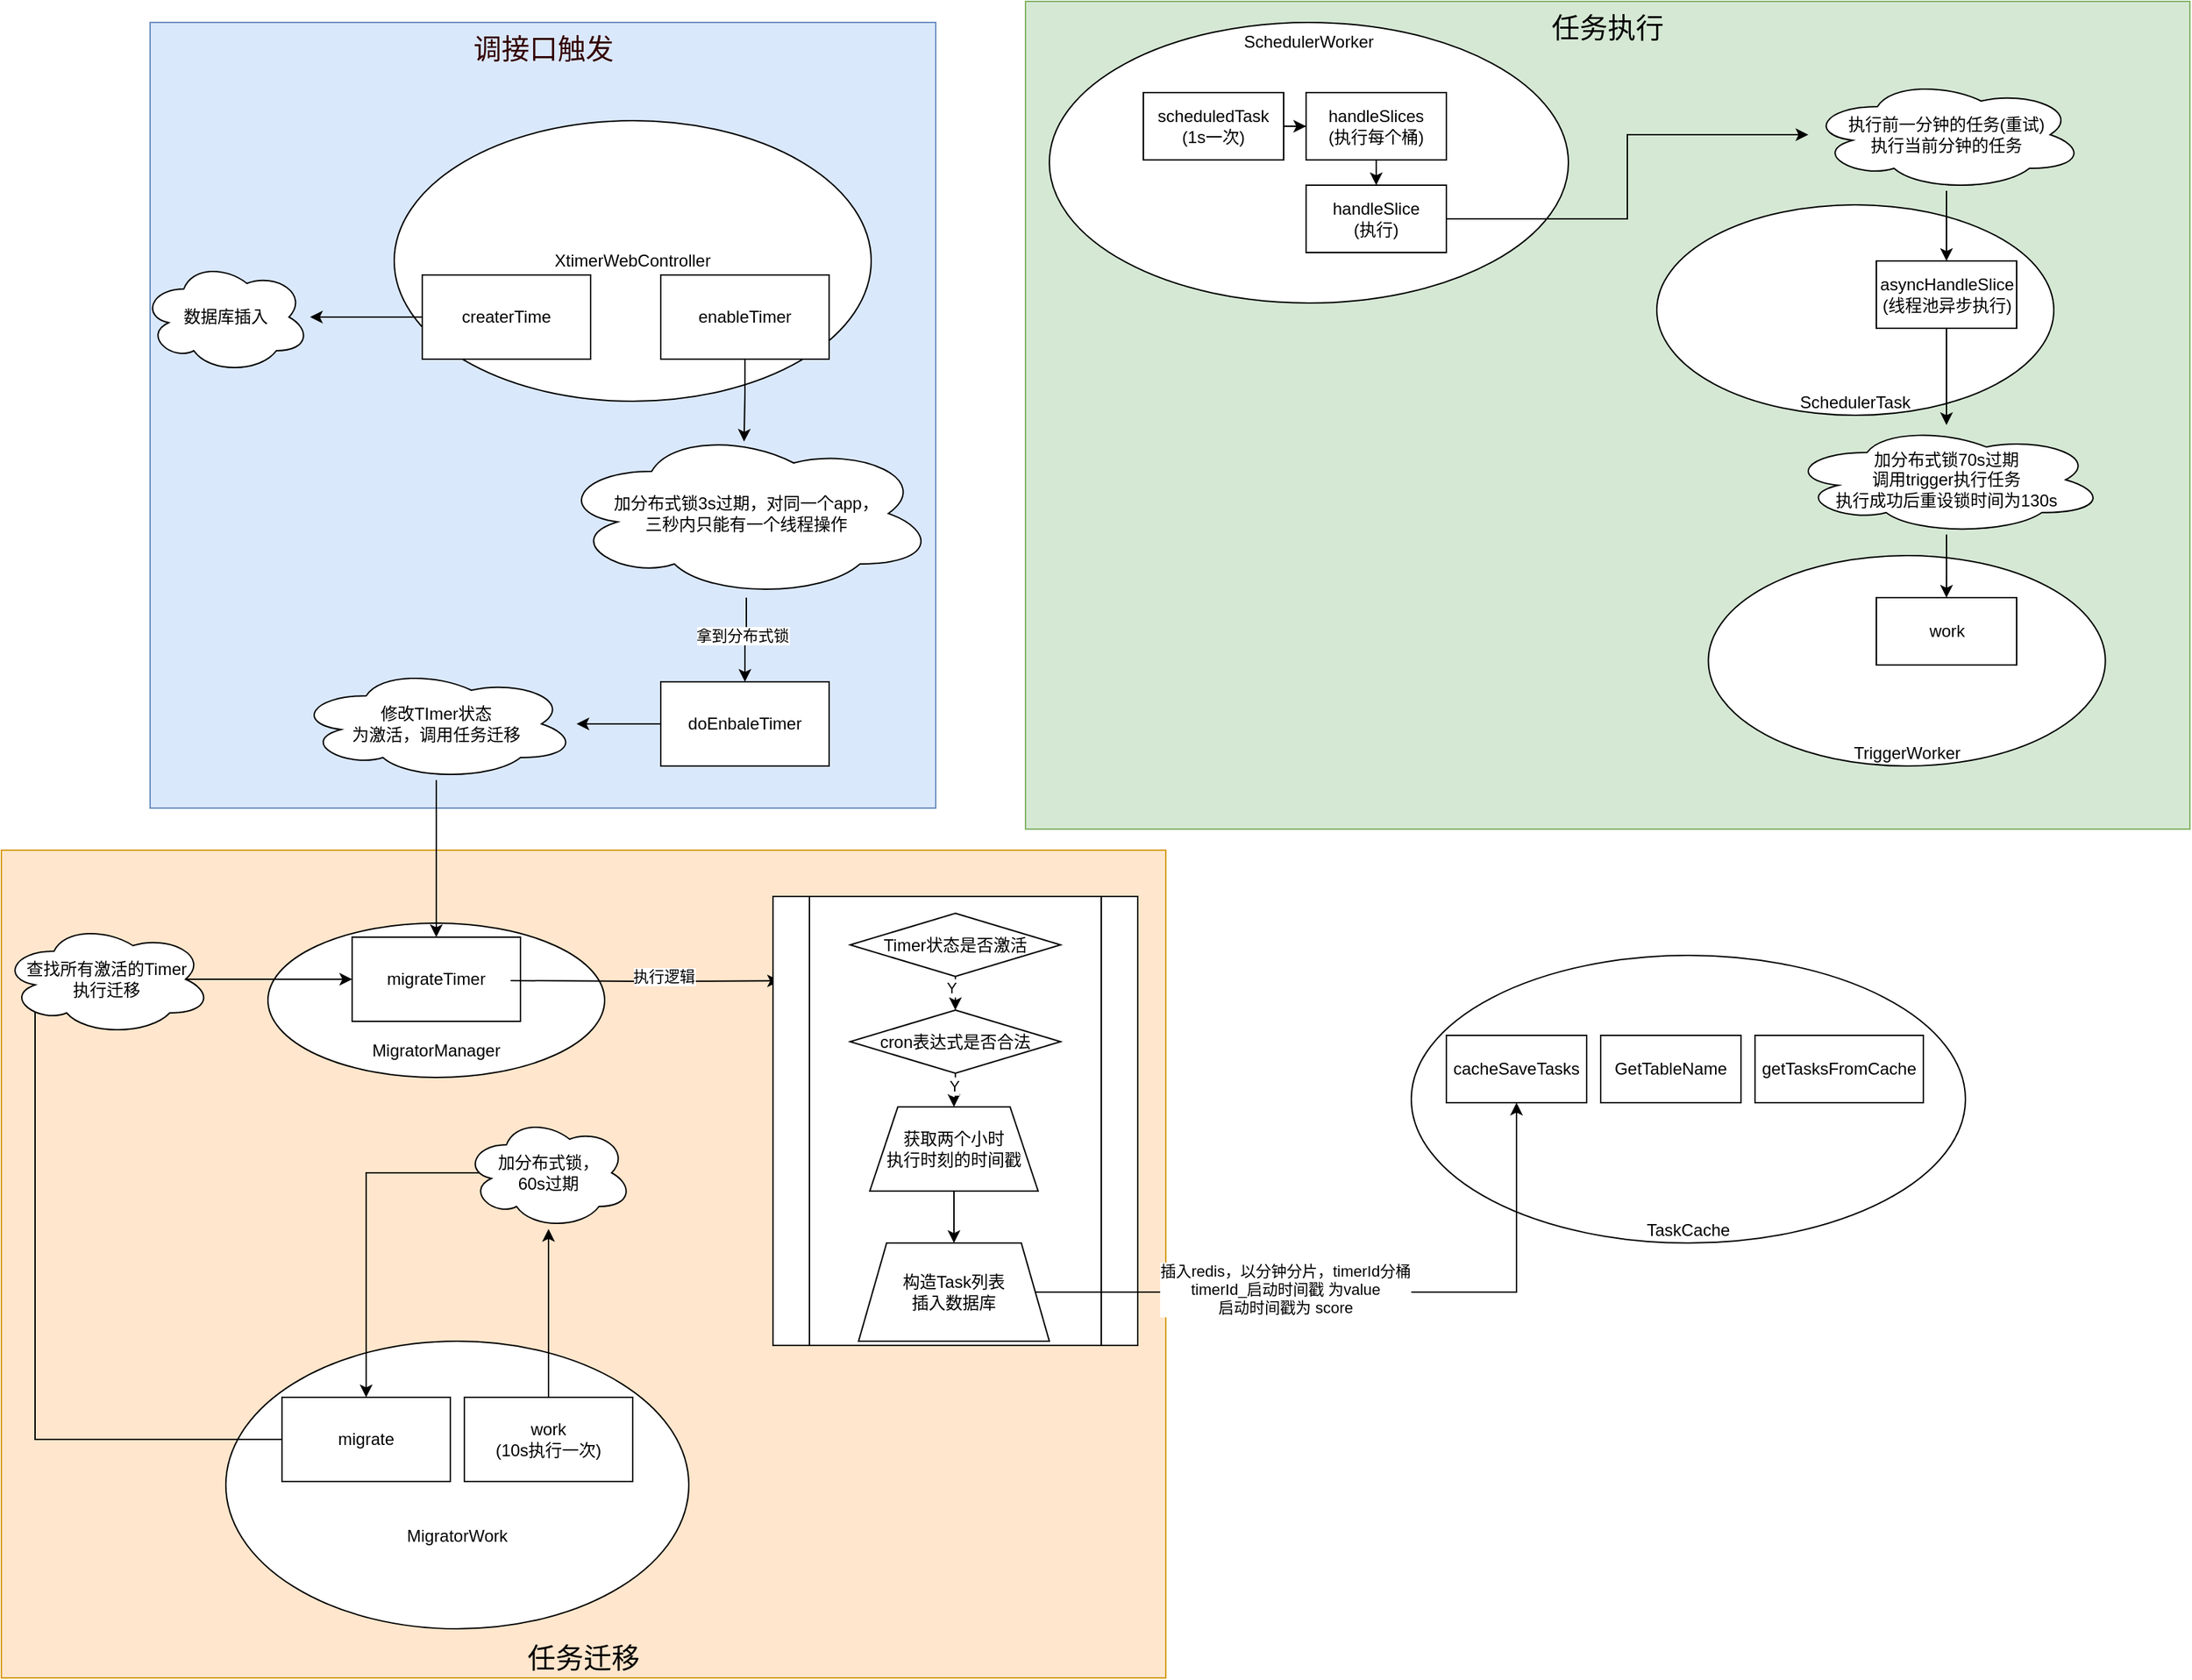 <mxfile version="26.1.0">
  <diagram name="第 1 页" id="JjAhJUpeRirN_-w8hsYV">
    <mxGraphModel dx="2527" dy="954" grid="1" gridSize="10" guides="1" tooltips="1" connect="1" arrows="1" fold="1" page="1" pageScale="1" pageWidth="827" pageHeight="1169" math="0" shadow="0">
      <root>
        <mxCell id="0" />
        <mxCell id="1" parent="0" />
        <mxCell id="cCkPG6rzrQ6bPVn2WC5E-66" value="任务迁移" style="rounded=0;whiteSpace=wrap;html=1;fillColor=#ffe6cc;strokeColor=#d79b00;verticalAlign=bottom;labelPosition=center;verticalLabelPosition=middle;align=center;fontSize=20;" vertex="1" parent="1">
          <mxGeometry x="-1490" y="660" width="830" height="590" as="geometry" />
        </mxCell>
        <mxCell id="cCkPG6rzrQ6bPVn2WC5E-35" value="调接口触发" style="html=1;aspect=fixed;align=center;labelPosition=center;verticalLabelPosition=middle;verticalAlign=top;fillColor=#dae8fc;strokeColor=#6c8ebf;spacingBottom=10;labelBorderColor=none;fontSize=20;fontColor=light-dark(#330000,#6CA7FF);" vertex="1" parent="1">
          <mxGeometry x="-1384" y="70" width="560" height="560" as="geometry" />
        </mxCell>
        <mxCell id="cCkPG6rzrQ6bPVn2WC5E-31" value="XtimerWebController" style="ellipse;whiteSpace=wrap;html=1;" vertex="1" parent="1">
          <mxGeometry x="-1210" y="140" width="340" height="200" as="geometry" />
        </mxCell>
        <mxCell id="cCkPG6rzrQ6bPVn2WC5E-6" value="&lt;div&gt;&lt;br&gt;&lt;/div&gt;&lt;div&gt;&lt;br&gt;&lt;/div&gt;&lt;div&gt;&lt;br&gt;&lt;/div&gt;&lt;div&gt;&lt;br&gt;&lt;/div&gt;&lt;div&gt;&lt;br&gt;&lt;/div&gt;MigratorManager" style="ellipse;whiteSpace=wrap;html=1;" vertex="1" parent="1">
          <mxGeometry x="-1300" y="712" width="240" height="110" as="geometry" />
        </mxCell>
        <mxCell id="cCkPG6rzrQ6bPVn2WC5E-18" value="" style="edgeStyle=orthogonalEdgeStyle;rounded=0;orthogonalLoop=1;jettySize=auto;html=1;" edge="1" parent="1" source="cCkPG6rzrQ6bPVn2WC5E-7" target="cCkPG6rzrQ6bPVn2WC5E-17">
          <mxGeometry relative="1" as="geometry" />
        </mxCell>
        <mxCell id="cCkPG6rzrQ6bPVn2WC5E-22" value="" style="edgeStyle=orthogonalEdgeStyle;rounded=0;orthogonalLoop=1;jettySize=auto;html=1;entryX=0.494;entryY=0.073;entryDx=0;entryDy=0;entryPerimeter=0;" edge="1" parent="1" source="cCkPG6rzrQ6bPVn2WC5E-8" target="cCkPG6rzrQ6bPVn2WC5E-19">
          <mxGeometry relative="1" as="geometry">
            <mxPoint x="-820" y="280" as="targetPoint" />
          </mxGeometry>
        </mxCell>
        <mxCell id="cCkPG6rzrQ6bPVn2WC5E-17" value="数据库插入" style="ellipse;shape=cloud;whiteSpace=wrap;html=1;rounded=0;" vertex="1" parent="1">
          <mxGeometry x="-1390" y="240" width="120" height="80" as="geometry" />
        </mxCell>
        <mxCell id="cCkPG6rzrQ6bPVn2WC5E-24" value="" style="edgeStyle=orthogonalEdgeStyle;rounded=0;orthogonalLoop=1;jettySize=auto;html=1;" edge="1" parent="1" source="cCkPG6rzrQ6bPVn2WC5E-19" target="cCkPG6rzrQ6bPVn2WC5E-23">
          <mxGeometry relative="1" as="geometry" />
        </mxCell>
        <mxCell id="cCkPG6rzrQ6bPVn2WC5E-25" value="拿到分布式锁" style="edgeLabel;html=1;align=center;verticalAlign=middle;resizable=0;points=[];" vertex="1" connectable="0" parent="cCkPG6rzrQ6bPVn2WC5E-24">
          <mxGeometry x="-0.133" y="-3" relative="1" as="geometry">
            <mxPoint as="offset" />
          </mxGeometry>
        </mxCell>
        <mxCell id="cCkPG6rzrQ6bPVn2WC5E-19" value="加分布式锁3s过期，对同一个app，&lt;div&gt;三秒内只能有一个线程操作&lt;/div&gt;" style="ellipse;shape=cloud;whiteSpace=wrap;html=1;rounded=0;" vertex="1" parent="1">
          <mxGeometry x="-1094" y="360" width="270" height="120" as="geometry" />
        </mxCell>
        <mxCell id="cCkPG6rzrQ6bPVn2WC5E-27" value="" style="edgeStyle=orthogonalEdgeStyle;rounded=0;orthogonalLoop=1;jettySize=auto;html=1;" edge="1" parent="1" source="cCkPG6rzrQ6bPVn2WC5E-23" target="cCkPG6rzrQ6bPVn2WC5E-26">
          <mxGeometry relative="1" as="geometry" />
        </mxCell>
        <mxCell id="cCkPG6rzrQ6bPVn2WC5E-23" value="doEnbaleTimer" style="whiteSpace=wrap;html=1;rounded=0;" vertex="1" parent="1">
          <mxGeometry x="-1020" y="540" width="120" height="60" as="geometry" />
        </mxCell>
        <mxCell id="cCkPG6rzrQ6bPVn2WC5E-34" value="" style="edgeStyle=orthogonalEdgeStyle;rounded=0;orthogonalLoop=1;jettySize=auto;html=1;" edge="1" parent="1" source="cCkPG6rzrQ6bPVn2WC5E-26" target="cCkPG6rzrQ6bPVn2WC5E-32">
          <mxGeometry relative="1" as="geometry" />
        </mxCell>
        <mxCell id="cCkPG6rzrQ6bPVn2WC5E-26" value="修改TImer状态&lt;div&gt;为激活，调用任务迁移&lt;/div&gt;" style="ellipse;shape=cloud;whiteSpace=wrap;html=1;rounded=0;" vertex="1" parent="1">
          <mxGeometry x="-1280" y="530" width="200" height="80" as="geometry" />
        </mxCell>
        <mxCell id="cCkPG6rzrQ6bPVn2WC5E-7" value="createrTime" style="rounded=0;whiteSpace=wrap;html=1;" vertex="1" parent="1">
          <mxGeometry x="-1190" y="250" width="120" height="60" as="geometry" />
        </mxCell>
        <mxCell id="cCkPG6rzrQ6bPVn2WC5E-8" value="enableTimer" style="rounded=0;whiteSpace=wrap;html=1;" vertex="1" parent="1">
          <mxGeometry x="-1020" y="250" width="120" height="60" as="geometry" />
        </mxCell>
        <mxCell id="cCkPG6rzrQ6bPVn2WC5E-32" value="migrateTimer" style="rounded=0;whiteSpace=wrap;html=1;" vertex="1" parent="1">
          <mxGeometry x="-1240" y="722" width="120" height="60" as="geometry" />
        </mxCell>
        <mxCell id="cCkPG6rzrQ6bPVn2WC5E-36" value="&lt;div&gt;&lt;br&gt;&lt;/div&gt;&lt;div&gt;&lt;br&gt;&lt;/div&gt;&lt;div&gt;&lt;br&gt;&lt;/div&gt;&lt;div&gt;&lt;br&gt;&lt;/div&gt;&lt;div&gt;&lt;br&gt;&lt;/div&gt;MigratorWork" style="ellipse;whiteSpace=wrap;html=1;" vertex="1" parent="1">
          <mxGeometry x="-1330" y="1010" width="330" height="205" as="geometry" />
        </mxCell>
        <mxCell id="cCkPG6rzrQ6bPVn2WC5E-40" value="" style="edgeStyle=orthogonalEdgeStyle;rounded=0;orthogonalLoop=1;jettySize=auto;html=1;" edge="1" parent="1" source="cCkPG6rzrQ6bPVn2WC5E-38" target="cCkPG6rzrQ6bPVn2WC5E-39">
          <mxGeometry relative="1" as="geometry" />
        </mxCell>
        <mxCell id="cCkPG6rzrQ6bPVn2WC5E-38" value="work&lt;div&gt;(10s执行一次)&lt;/div&gt;" style="rounded=0;whiteSpace=wrap;html=1;" vertex="1" parent="1">
          <mxGeometry x="-1160" y="1050" width="120" height="60" as="geometry" />
        </mxCell>
        <mxCell id="cCkPG6rzrQ6bPVn2WC5E-43" value="" style="edgeStyle=orthogonalEdgeStyle;rounded=0;orthogonalLoop=1;jettySize=auto;html=1;exitX=0.875;exitY=0.5;exitDx=0;exitDy=0;exitPerimeter=0;" edge="1" parent="1" source="cCkPG6rzrQ6bPVn2WC5E-39" target="cCkPG6rzrQ6bPVn2WC5E-41">
          <mxGeometry relative="1" as="geometry">
            <mxPoint x="-1090" y="833" as="targetPoint" />
          </mxGeometry>
        </mxCell>
        <mxCell id="cCkPG6rzrQ6bPVn2WC5E-39" value="加分布式锁，&lt;div&gt;60s过期&lt;/div&gt;" style="ellipse;shape=cloud;whiteSpace=wrap;html=1;rounded=0;" vertex="1" parent="1">
          <mxGeometry x="-1160" y="850" width="120" height="80" as="geometry" />
        </mxCell>
        <mxCell id="cCkPG6rzrQ6bPVn2WC5E-45" value="" style="edgeStyle=orthogonalEdgeStyle;rounded=0;orthogonalLoop=1;jettySize=auto;html=1;entryX=0.16;entryY=0.55;entryDx=0;entryDy=0;entryPerimeter=0;" edge="1" parent="1" source="cCkPG6rzrQ6bPVn2WC5E-41" target="cCkPG6rzrQ6bPVn2WC5E-44">
          <mxGeometry relative="1" as="geometry">
            <mxPoint x="-1520" y="732" as="targetPoint" />
          </mxGeometry>
        </mxCell>
        <mxCell id="cCkPG6rzrQ6bPVn2WC5E-41" value="migrate" style="rounded=0;whiteSpace=wrap;html=1;" vertex="1" parent="1">
          <mxGeometry x="-1290" y="1050" width="120" height="60" as="geometry" />
        </mxCell>
        <mxCell id="cCkPG6rzrQ6bPVn2WC5E-46" value="" style="edgeStyle=orthogonalEdgeStyle;rounded=0;orthogonalLoop=1;jettySize=auto;html=1;exitX=0.875;exitY=0.5;exitDx=0;exitDy=0;exitPerimeter=0;" edge="1" parent="1" source="cCkPG6rzrQ6bPVn2WC5E-44" target="cCkPG6rzrQ6bPVn2WC5E-32">
          <mxGeometry relative="1" as="geometry" />
        </mxCell>
        <mxCell id="cCkPG6rzrQ6bPVn2WC5E-44" value="查找所有激活的Timer&lt;div&gt;&lt;span style=&quot;background-color: transparent; color: light-dark(rgb(0, 0, 0), rgb(255, 255, 255));&quot;&gt;执行迁移&lt;/span&gt;&lt;/div&gt;" style="ellipse;shape=cloud;whiteSpace=wrap;html=1;rounded=0;" vertex="1" parent="1">
          <mxGeometry x="-1490" y="712" width="150" height="80" as="geometry" />
        </mxCell>
        <mxCell id="cCkPG6rzrQ6bPVn2WC5E-62" value="" style="edgeStyle=orthogonalEdgeStyle;rounded=0;orthogonalLoop=1;jettySize=auto;html=1;entryX=0.019;entryY=0.188;entryDx=0;entryDy=0;entryPerimeter=0;" edge="1" parent="1" target="cCkPG6rzrQ6bPVn2WC5E-47">
          <mxGeometry relative="1" as="geometry">
            <mxPoint x="-1127.0" y="752.966" as="sourcePoint" />
            <mxPoint x="-1023.82" y="757" as="targetPoint" />
          </mxGeometry>
        </mxCell>
        <mxCell id="cCkPG6rzrQ6bPVn2WC5E-64" value="执行逻辑" style="edgeLabel;html=1;align=center;verticalAlign=middle;resizable=0;points=[];" vertex="1" connectable="0" parent="cCkPG6rzrQ6bPVn2WC5E-62">
          <mxGeometry x="0.132" y="3" relative="1" as="geometry">
            <mxPoint as="offset" />
          </mxGeometry>
        </mxCell>
        <mxCell id="cCkPG6rzrQ6bPVn2WC5E-47" value="" style="shape=process;whiteSpace=wrap;html=1;backgroundOutline=1;" vertex="1" parent="1">
          <mxGeometry x="-940" y="693" width="260" height="320" as="geometry" />
        </mxCell>
        <mxCell id="cCkPG6rzrQ6bPVn2WC5E-54" value="" style="edgeStyle=orthogonalEdgeStyle;rounded=0;orthogonalLoop=1;jettySize=auto;html=1;" edge="1" parent="1" source="cCkPG6rzrQ6bPVn2WC5E-48" target="cCkPG6rzrQ6bPVn2WC5E-53">
          <mxGeometry relative="1" as="geometry" />
        </mxCell>
        <mxCell id="cCkPG6rzrQ6bPVn2WC5E-55" value="Y" style="edgeLabel;html=1;align=center;verticalAlign=middle;resizable=0;points=[];" vertex="1" connectable="0" parent="cCkPG6rzrQ6bPVn2WC5E-54">
          <mxGeometry x="-0.716" y="-3" relative="1" as="geometry">
            <mxPoint as="offset" />
          </mxGeometry>
        </mxCell>
        <mxCell id="cCkPG6rzrQ6bPVn2WC5E-48" value="Timer状态是否激活" style="rhombus;whiteSpace=wrap;html=1;" vertex="1" parent="1">
          <mxGeometry x="-885" y="705" width="150" height="45" as="geometry" />
        </mxCell>
        <mxCell id="cCkPG6rzrQ6bPVn2WC5E-57" value="" style="edgeStyle=orthogonalEdgeStyle;rounded=0;orthogonalLoop=1;jettySize=auto;html=1;" edge="1" parent="1" source="cCkPG6rzrQ6bPVn2WC5E-53" target="cCkPG6rzrQ6bPVn2WC5E-56">
          <mxGeometry relative="1" as="geometry" />
        </mxCell>
        <mxCell id="cCkPG6rzrQ6bPVn2WC5E-58" value="Y" style="edgeLabel;html=1;align=center;verticalAlign=middle;resizable=0;points=[];" vertex="1" connectable="0" parent="cCkPG6rzrQ6bPVn2WC5E-57">
          <mxGeometry x="-0.328" y="-1" relative="1" as="geometry">
            <mxPoint as="offset" />
          </mxGeometry>
        </mxCell>
        <mxCell id="cCkPG6rzrQ6bPVn2WC5E-53" value="cron表达式是否合法" style="rhombus;whiteSpace=wrap;html=1;" vertex="1" parent="1">
          <mxGeometry x="-885" y="774" width="150" height="45" as="geometry" />
        </mxCell>
        <mxCell id="cCkPG6rzrQ6bPVn2WC5E-60" value="" style="edgeStyle=orthogonalEdgeStyle;rounded=0;orthogonalLoop=1;jettySize=auto;html=1;" edge="1" parent="1" source="cCkPG6rzrQ6bPVn2WC5E-56" target="cCkPG6rzrQ6bPVn2WC5E-59">
          <mxGeometry relative="1" as="geometry" />
        </mxCell>
        <mxCell id="cCkPG6rzrQ6bPVn2WC5E-56" value="获取两个小时&lt;div&gt;执行时刻的时间戳&lt;/div&gt;" style="shape=trapezoid;perimeter=trapezoidPerimeter;whiteSpace=wrap;html=1;fixedSize=1;" vertex="1" parent="1">
          <mxGeometry x="-871" y="843" width="120" height="60" as="geometry" />
        </mxCell>
        <mxCell id="cCkPG6rzrQ6bPVn2WC5E-59" value="构造Task列表&lt;div&gt;插入数据库&lt;/div&gt;" style="shape=trapezoid;perimeter=trapezoidPerimeter;whiteSpace=wrap;html=1;fixedSize=1;" vertex="1" parent="1">
          <mxGeometry x="-879" y="940" width="136" height="70" as="geometry" />
        </mxCell>
        <mxCell id="cCkPG6rzrQ6bPVn2WC5E-67" value="任务执行" style="rounded=0;whiteSpace=wrap;html=1;fillColor=#d5e8d4;strokeColor=#82b366;verticalAlign=top;labelPosition=center;verticalLabelPosition=middle;align=center;fontSize=20;" vertex="1" parent="1">
          <mxGeometry x="-760" y="55" width="830" height="590" as="geometry" />
        </mxCell>
        <mxCell id="cCkPG6rzrQ6bPVn2WC5E-68" value="SchedulerWorker" style="ellipse;whiteSpace=wrap;html=1;verticalAlign=top;" vertex="1" parent="1">
          <mxGeometry x="-743" y="70" width="370" height="200" as="geometry" />
        </mxCell>
        <mxCell id="cCkPG6rzrQ6bPVn2WC5E-69" value="TaskCache" style="ellipse;whiteSpace=wrap;html=1;verticalAlign=bottom;" vertex="1" parent="1">
          <mxGeometry x="-485" y="735" width="395" height="205" as="geometry" />
        </mxCell>
        <mxCell id="cCkPG6rzrQ6bPVn2WC5E-70" value="cacheSaveTasks" style="rounded=0;whiteSpace=wrap;html=1;" vertex="1" parent="1">
          <mxGeometry x="-460" y="792" width="100" height="48" as="geometry" />
        </mxCell>
        <mxCell id="cCkPG6rzrQ6bPVn2WC5E-71" value="GetTableName" style="rounded=0;whiteSpace=wrap;html=1;" vertex="1" parent="1">
          <mxGeometry x="-350" y="792" width="100" height="48" as="geometry" />
        </mxCell>
        <mxCell id="cCkPG6rzrQ6bPVn2WC5E-72" value="getTasksFromCache" style="rounded=0;whiteSpace=wrap;html=1;" vertex="1" parent="1">
          <mxGeometry x="-240" y="792" width="120" height="48" as="geometry" />
        </mxCell>
        <mxCell id="cCkPG6rzrQ6bPVn2WC5E-74" value="" style="edgeStyle=orthogonalEdgeStyle;rounded=0;orthogonalLoop=1;jettySize=auto;html=1;" edge="1" parent="1" source="cCkPG6rzrQ6bPVn2WC5E-59" target="cCkPG6rzrQ6bPVn2WC5E-70">
          <mxGeometry relative="1" as="geometry">
            <mxPoint x="-653.0" y="975" as="targetPoint" />
          </mxGeometry>
        </mxCell>
        <mxCell id="cCkPG6rzrQ6bPVn2WC5E-75" value="插入redis，以分钟分片，timerId分桶&lt;div&gt;timerId_启动时间戳 为value&lt;/div&gt;&lt;div&gt;启动时间戳为 score&lt;/div&gt;" style="edgeLabel;html=1;align=center;verticalAlign=middle;resizable=0;points=[];" vertex="1" connectable="0" parent="cCkPG6rzrQ6bPVn2WC5E-74">
          <mxGeometry x="-0.258" y="2" relative="1" as="geometry">
            <mxPoint as="offset" />
          </mxGeometry>
        </mxCell>
        <mxCell id="cCkPG6rzrQ6bPVn2WC5E-80" value="" style="edgeStyle=orthogonalEdgeStyle;rounded=0;orthogonalLoop=1;jettySize=auto;html=1;" edge="1" parent="1" source="cCkPG6rzrQ6bPVn2WC5E-76" target="cCkPG6rzrQ6bPVn2WC5E-77">
          <mxGeometry relative="1" as="geometry">
            <mxPoint x="-630" y="278" as="targetPoint" />
          </mxGeometry>
        </mxCell>
        <mxCell id="cCkPG6rzrQ6bPVn2WC5E-76" value="scheduledTask&lt;div&gt;(1s一次)&lt;/div&gt;" style="rounded=0;whiteSpace=wrap;html=1;" vertex="1" parent="1">
          <mxGeometry x="-676" y="120" width="100" height="48" as="geometry" />
        </mxCell>
        <mxCell id="cCkPG6rzrQ6bPVn2WC5E-82" value="" style="edgeStyle=orthogonalEdgeStyle;rounded=0;orthogonalLoop=1;jettySize=auto;html=1;" edge="1" parent="1" source="cCkPG6rzrQ6bPVn2WC5E-77" target="cCkPG6rzrQ6bPVn2WC5E-78">
          <mxGeometry relative="1" as="geometry">
            <mxPoint x="-520" y="278" as="targetPoint" />
          </mxGeometry>
        </mxCell>
        <mxCell id="cCkPG6rzrQ6bPVn2WC5E-77" value="handleSlices&lt;br&gt;&lt;div&gt;(执行每个桶)&lt;/div&gt;" style="rounded=0;whiteSpace=wrap;html=1;" vertex="1" parent="1">
          <mxGeometry x="-560" y="120" width="100" height="48" as="geometry" />
        </mxCell>
        <mxCell id="cCkPG6rzrQ6bPVn2WC5E-84" value="" style="edgeStyle=orthogonalEdgeStyle;rounded=0;orthogonalLoop=1;jettySize=auto;html=1;" edge="1" parent="1" source="cCkPG6rzrQ6bPVn2WC5E-78" target="cCkPG6rzrQ6bPVn2WC5E-83">
          <mxGeometry relative="1" as="geometry" />
        </mxCell>
        <mxCell id="cCkPG6rzrQ6bPVn2WC5E-78" value="handleSlice&lt;br&gt;&lt;div&gt;(执行)&lt;/div&gt;" style="rounded=0;whiteSpace=wrap;html=1;" vertex="1" parent="1">
          <mxGeometry x="-560" y="186" width="100" height="48" as="geometry" />
        </mxCell>
        <mxCell id="cCkPG6rzrQ6bPVn2WC5E-83" value="执行前一分钟的任务(重试)&lt;div&gt;执行当前分钟的任务&lt;/div&gt;" style="ellipse;shape=cloud;whiteSpace=wrap;html=1;rounded=0;" vertex="1" parent="1">
          <mxGeometry x="-202" y="110" width="197" height="80" as="geometry" />
        </mxCell>
        <mxCell id="cCkPG6rzrQ6bPVn2WC5E-85" value="SchedulerTask" style="ellipse;whiteSpace=wrap;html=1;verticalAlign=bottom;" vertex="1" parent="1">
          <mxGeometry x="-310" y="200" width="283" height="150" as="geometry" />
        </mxCell>
        <mxCell id="cCkPG6rzrQ6bPVn2WC5E-89" value="" style="edgeStyle=orthogonalEdgeStyle;rounded=0;orthogonalLoop=1;jettySize=auto;html=1;" edge="1" parent="1" source="cCkPG6rzrQ6bPVn2WC5E-86" target="cCkPG6rzrQ6bPVn2WC5E-88">
          <mxGeometry relative="1" as="geometry" />
        </mxCell>
        <mxCell id="cCkPG6rzrQ6bPVn2WC5E-86" value="asyncHandleSlice&lt;div&gt;(线程池异步执行)&lt;/div&gt;" style="rounded=0;whiteSpace=wrap;html=1;" vertex="1" parent="1">
          <mxGeometry x="-153.5" y="240" width="100" height="48" as="geometry" />
        </mxCell>
        <mxCell id="cCkPG6rzrQ6bPVn2WC5E-87" value="" style="edgeStyle=orthogonalEdgeStyle;rounded=0;orthogonalLoop=1;jettySize=auto;html=1;" edge="1" parent="1" source="cCkPG6rzrQ6bPVn2WC5E-83" target="cCkPG6rzrQ6bPVn2WC5E-86">
          <mxGeometry relative="1" as="geometry" />
        </mxCell>
        <mxCell id="cCkPG6rzrQ6bPVn2WC5E-88" value="加分布式锁70s过期&lt;div&gt;调用trigger执行任务&lt;/div&gt;&lt;div&gt;执行成功后重设锁时间为130s&lt;/div&gt;" style="ellipse;shape=cloud;whiteSpace=wrap;html=1;rounded=0;" vertex="1" parent="1">
          <mxGeometry x="-216.75" y="357" width="226.5" height="78" as="geometry" />
        </mxCell>
        <mxCell id="cCkPG6rzrQ6bPVn2WC5E-90" value="TriggerWorker" style="ellipse;whiteSpace=wrap;html=1;verticalAlign=bottom;" vertex="1" parent="1">
          <mxGeometry x="-273.25" y="450" width="283" height="150" as="geometry" />
        </mxCell>
        <mxCell id="cCkPG6rzrQ6bPVn2WC5E-91" value="work" style="rounded=0;whiteSpace=wrap;html=1;" vertex="1" parent="1">
          <mxGeometry x="-153.5" y="480" width="100" height="48" as="geometry" />
        </mxCell>
        <mxCell id="cCkPG6rzrQ6bPVn2WC5E-93" value="" style="edgeStyle=orthogonalEdgeStyle;rounded=0;orthogonalLoop=1;jettySize=auto;html=1;" edge="1" parent="1" source="cCkPG6rzrQ6bPVn2WC5E-88" target="cCkPG6rzrQ6bPVn2WC5E-91">
          <mxGeometry relative="1" as="geometry">
            <mxPoint x="-296.75" y="396" as="targetPoint" />
          </mxGeometry>
        </mxCell>
      </root>
    </mxGraphModel>
  </diagram>
</mxfile>
